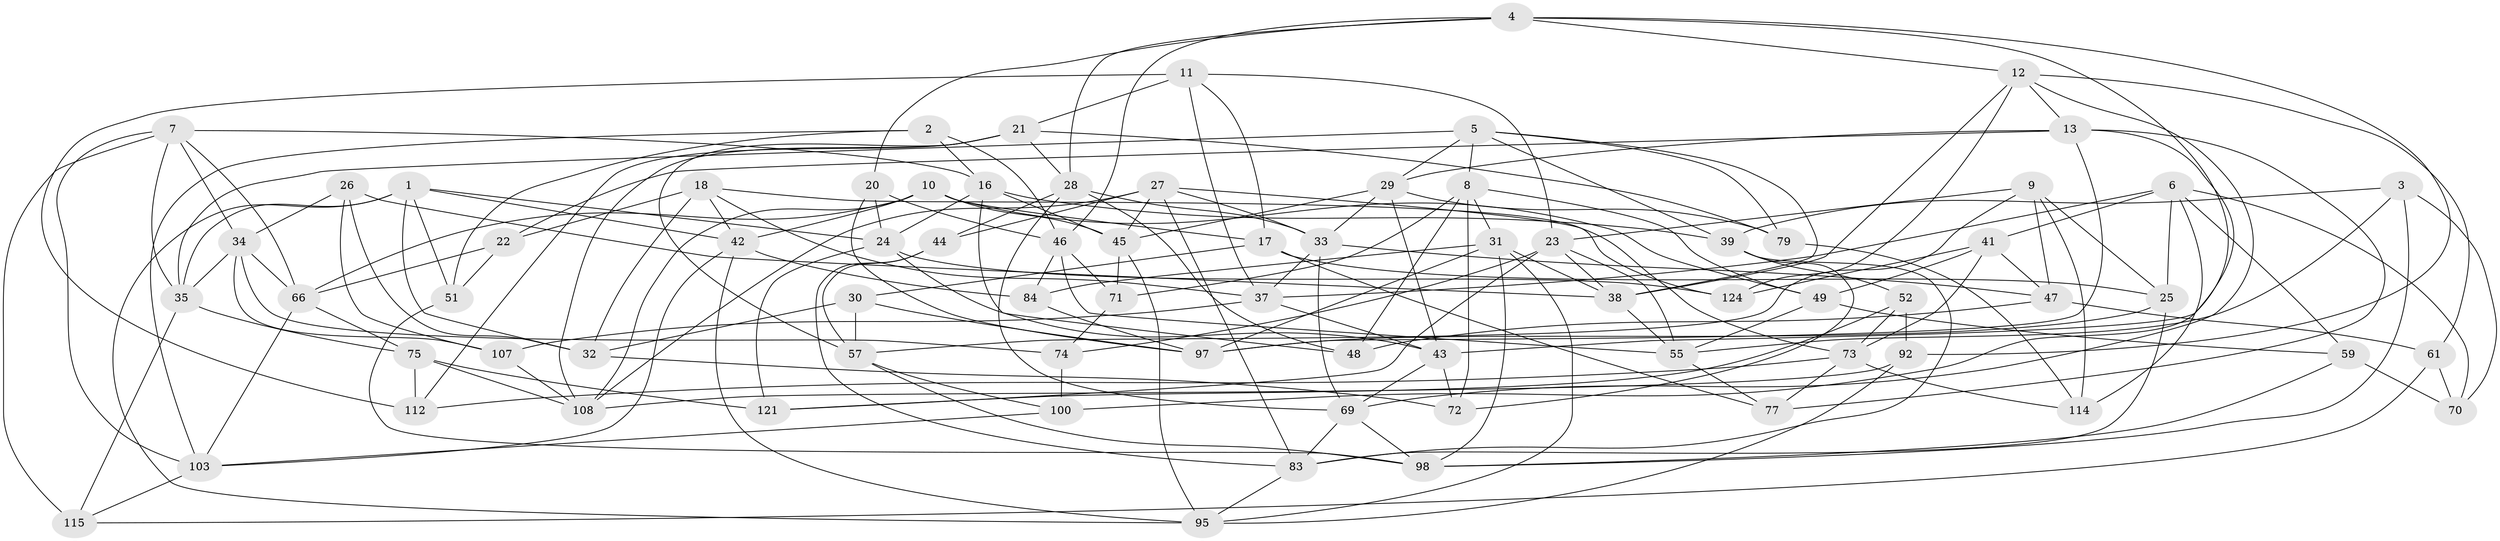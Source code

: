 // original degree distribution, {4: 1.0}
// Generated by graph-tools (version 1.1) at 2025/11/02/27/25 16:11:43]
// undirected, 75 vertices, 193 edges
graph export_dot {
graph [start="1"]
  node [color=gray90,style=filled];
  1 [super="+19"];
  2;
  3;
  4 [super="+63"];
  5 [super="+15"];
  6 [super="+64"];
  7 [super="+89"];
  8 [super="+111"];
  9 [super="+36"];
  10 [super="+106"];
  11 [super="+81"];
  12 [super="+14"];
  13 [super="+87"];
  16 [super="+67"];
  17 [super="+86"];
  18 [super="+94"];
  20;
  21 [super="+50"];
  22;
  23 [super="+90"];
  24 [super="+88"];
  25 [super="+123"];
  26;
  27 [super="+58"];
  28 [super="+93"];
  29 [super="+96"];
  30;
  31 [super="+53"];
  32 [super="+40"];
  33 [super="+56"];
  34 [super="+99"];
  35 [super="+110"];
  37 [super="+118"];
  38 [super="+68"];
  39 [super="+91"];
  41 [super="+120"];
  42 [super="+60"];
  43 [super="+62"];
  44;
  45 [super="+80"];
  46 [super="+85"];
  47 [super="+54"];
  48;
  49 [super="+65"];
  51;
  52;
  55 [super="+82"];
  57 [super="+105"];
  59;
  61;
  66 [super="+101"];
  69 [super="+109"];
  70;
  71;
  72;
  73 [super="+78"];
  74;
  75 [super="+76"];
  77;
  79;
  83 [super="+116"];
  84;
  92;
  95 [super="+102"];
  97 [super="+119"];
  98 [super="+104"];
  100;
  103 [super="+122"];
  107;
  108 [super="+117"];
  112 [super="+113"];
  114;
  115;
  121;
  124;
  1 -- 24;
  1 -- 51;
  1 -- 32;
  1 -- 35;
  1 -- 42;
  1 -- 95;
  2 -- 46;
  2 -- 51;
  2 -- 103;
  2 -- 16;
  3 -- 55;
  3 -- 39;
  3 -- 70;
  3 -- 98;
  4 -- 92;
  4 -- 20;
  4 -- 12;
  4 -- 43;
  4 -- 28;
  4 -- 46;
  5 -- 29;
  5 -- 79;
  5 -- 38;
  5 -- 8;
  5 -- 35;
  5 -- 39;
  6 -- 59;
  6 -- 25;
  6 -- 70;
  6 -- 41;
  6 -- 114;
  6 -- 37;
  7 -- 115;
  7 -- 103;
  7 -- 66;
  7 -- 16;
  7 -- 34;
  7 -- 35;
  8 -- 49;
  8 -- 31;
  8 -- 48;
  8 -- 72;
  8 -- 71;
  9 -- 57;
  9 -- 47 [weight=2];
  9 -- 23;
  9 -- 114;
  9 -- 25;
  10 -- 49;
  10 -- 17;
  10 -- 108;
  10 -- 42;
  10 -- 66;
  10 -- 45;
  11 -- 21;
  11 -- 112 [weight=2];
  11 -- 23;
  11 -- 17;
  11 -- 37;
  12 -- 38;
  12 -- 69;
  12 -- 124;
  12 -- 61;
  12 -- 13;
  13 -- 100;
  13 -- 29;
  13 -- 77;
  13 -- 97;
  13 -- 22;
  16 -- 48;
  16 -- 24;
  16 -- 39;
  16 -- 45;
  17 -- 77;
  17 -- 25 [weight=2];
  17 -- 30;
  18 -- 32 [weight=2];
  18 -- 124;
  18 -- 22;
  18 -- 42;
  18 -- 37;
  20 -- 24;
  20 -- 46;
  20 -- 97;
  21 -- 79;
  21 -- 108;
  21 -- 57;
  21 -- 28;
  21 -- 112;
  22 -- 66;
  22 -- 51;
  23 -- 74;
  23 -- 121;
  23 -- 55;
  23 -- 38;
  24 -- 121;
  24 -- 43;
  24 -- 124;
  25 -- 97;
  25 -- 83;
  26 -- 107;
  26 -- 32;
  26 -- 38;
  26 -- 34;
  27 -- 108;
  27 -- 45;
  27 -- 44;
  27 -- 73;
  27 -- 83;
  27 -- 33;
  28 -- 44;
  28 -- 69;
  28 -- 48;
  28 -- 33;
  29 -- 33;
  29 -- 43;
  29 -- 79;
  29 -- 45;
  30 -- 32;
  30 -- 97;
  30 -- 57;
  31 -- 97;
  31 -- 95;
  31 -- 84;
  31 -- 98;
  31 -- 38;
  32 -- 72;
  33 -- 47;
  33 -- 37;
  33 -- 69;
  34 -- 107;
  34 -- 66;
  34 -- 35;
  34 -- 74;
  35 -- 115;
  35 -- 75;
  37 -- 107;
  37 -- 43;
  38 -- 55;
  39 -- 52;
  39 -- 72;
  39 -- 83;
  41 -- 47;
  41 -- 124;
  41 -- 73;
  41 -- 49 [weight=2];
  42 -- 103;
  42 -- 84;
  42 -- 95;
  43 -- 72;
  43 -- 69;
  44 -- 83;
  44 -- 57;
  45 -- 71;
  45 -- 95;
  46 -- 84;
  46 -- 55;
  46 -- 71;
  47 -- 48;
  47 -- 61;
  49 -- 59;
  49 -- 55;
  51 -- 98;
  52 -- 73;
  52 -- 121;
  52 -- 92;
  55 -- 77;
  57 -- 98;
  57 -- 100;
  59 -- 70;
  59 -- 98;
  61 -- 70;
  61 -- 115;
  66 -- 103;
  66 -- 75;
  69 -- 98;
  69 -- 83;
  71 -- 74;
  73 -- 77;
  73 -- 114;
  73 -- 112;
  74 -- 100;
  75 -- 112 [weight=2];
  75 -- 121;
  75 -- 108;
  79 -- 114;
  83 -- 95;
  84 -- 97;
  92 -- 108;
  92 -- 95;
  100 -- 103;
  103 -- 115;
  107 -- 108;
}
